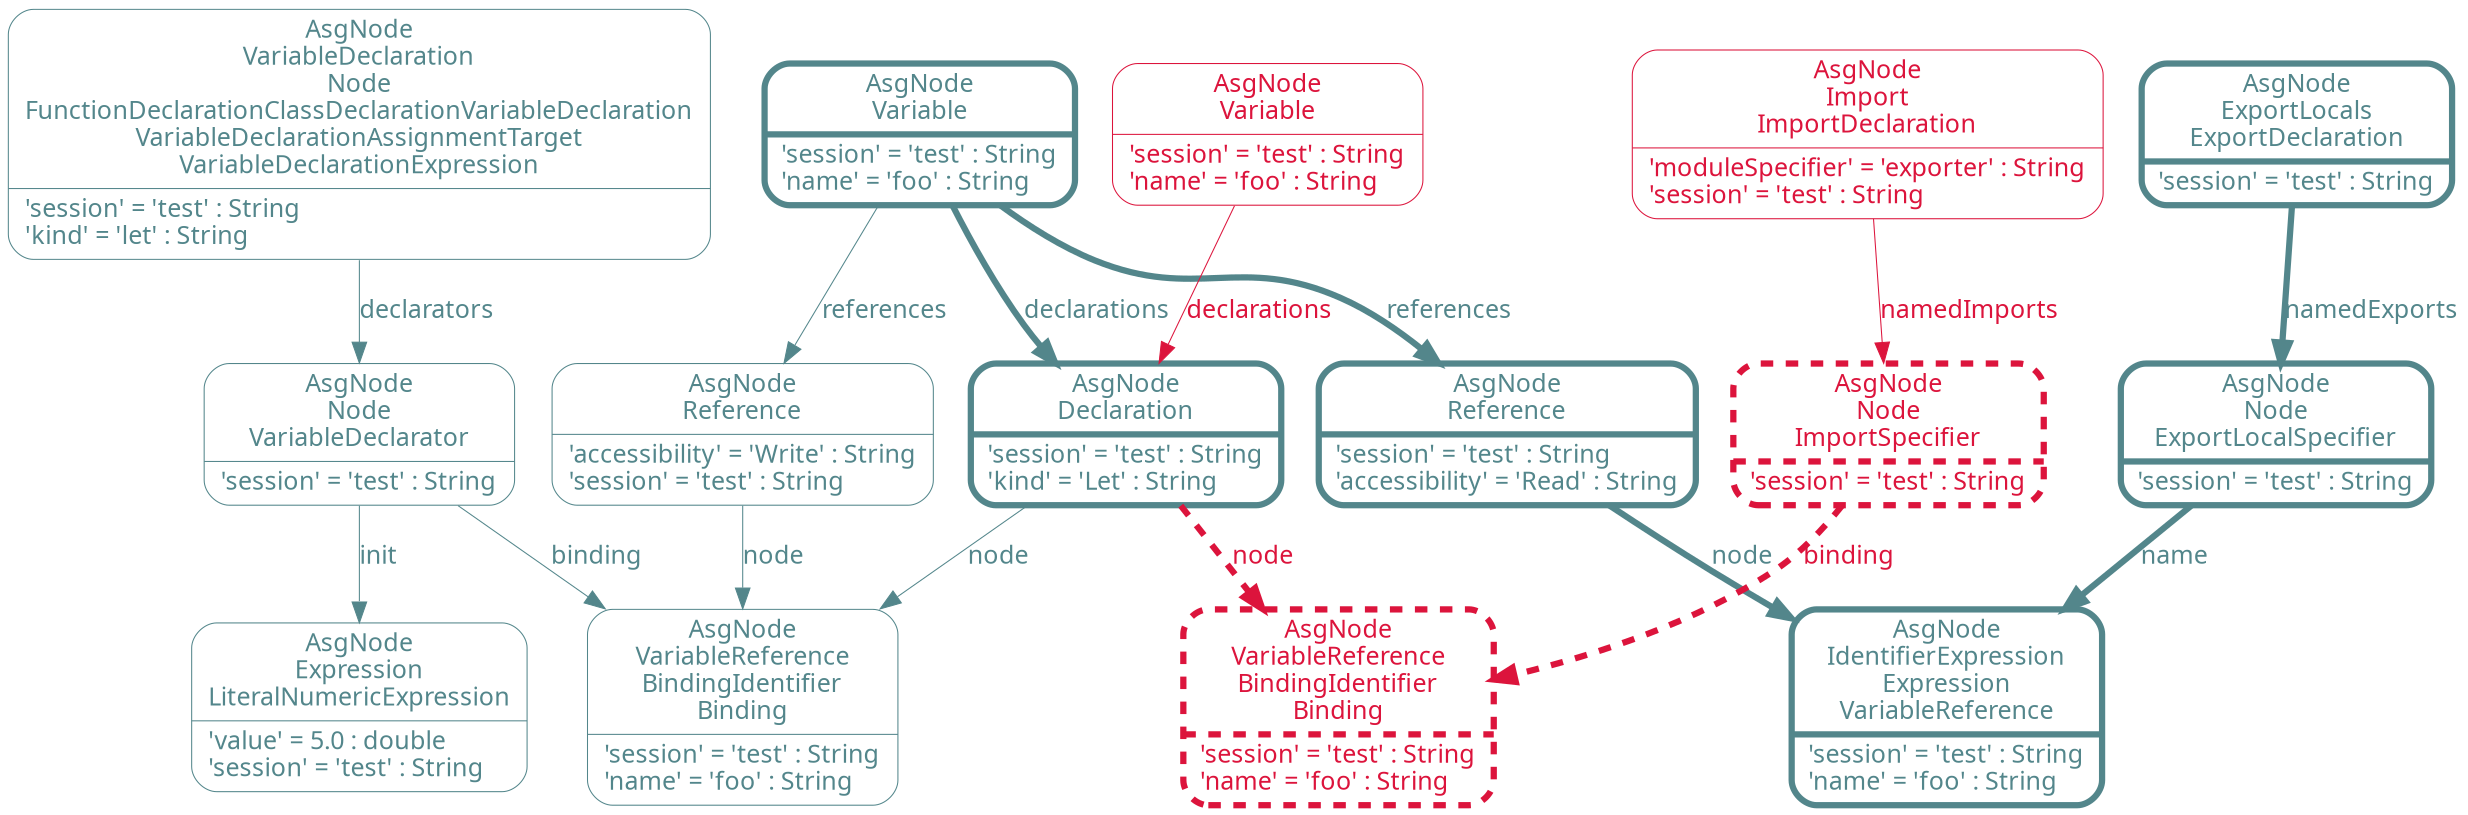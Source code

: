 digraph Neo {
  node [
    fontsize = "12"
    shape = "Mrecord"
    fontname = "Noto Sans"
    penwidth = 0.5
  ]
  edge [
    fontname = "Noto Sans"
    fontsize = "12"
    penwidth = 0.5
  ]
  N18 [
    label = "{AsgNode\nVariableDeclaration\nNode\nFunctionDeclarationClassDeclarationVariableDeclaration\nVariableDeclarationAssignmentTarget\nVariableDeclarationExpression|'session' = 'test' : String\l'kind' = 'let' : String\l}"
    color = "cadetblue4"
    fontcolor = "cadetblue4"
  ]
  N18 -> N41 [
    label = "declarators\n"
    color = "cadetblue4"
    fontcolor = "cadetblue4"
  ]
  N22 [
    label = "{AsgNode\nIdentifierExpression\nExpression\nVariableReference|'session' = 'test' : String\l'name' = 'foo' : String\l}"
    color = "cadetblue4"
    fontcolor = "cadetblue4"
    penwidth = 3
  ]
  N24 [
    label = "{AsgNode\nDeclaration|'session' = 'test' : String\l'kind' = 'Let' : String\l}"
    color = "cadetblue4"
    fontcolor = "cadetblue4"
    penwidth = 3
  ]
  N24 -> N76 [
    label = "node\n"
    color = "crimson"
    fontcolor = "crimson"
    penwidth = 3
    style = "dashed"
  ]
  N24 -> N48 [
    label = "node\n"
    color = "cadetblue4"
    fontcolor = "cadetblue4"
  ]
  N29 [
    label = "{AsgNode\nExportLocals\nExportDeclaration|'session' = 'test' : String\l}"
    color = "cadetblue4"
    fontcolor = "cadetblue4"
    penwidth = 3
  ]
  N29 -> N47 [
    label = "namedExports\n"
    color = "cadetblue4"
    fontcolor = "cadetblue4"
    penwidth = 3
  ]
  N41 [
    label = "{AsgNode\nNode\nVariableDeclarator|'session' = 'test' : String\l}"
    color = "cadetblue4"
    fontcolor = "cadetblue4"
  ]
  N41 -> N44 [
    label = "init\n"
    color = "cadetblue4"
    fontcolor = "cadetblue4"
  ]
  N41 -> N48 [
    label = "binding\n"
    color = "cadetblue4"
    fontcolor = "cadetblue4"
  ]
  N44 [
    label = "{AsgNode\nExpression\nLiteralNumericExpression|'value' = 5.0 : double\l'session' = 'test' : String\l}"
    color = "cadetblue4"
    fontcolor = "cadetblue4"
  ]
  N47 [
    label = "{AsgNode\nNode\nExportLocalSpecifier|'session' = 'test' : String\l}"
    color = "cadetblue4"
    fontcolor = "cadetblue4"
    penwidth = 3
  ]
  N47 -> N22 [
    label = "name\n"
    color = "cadetblue4"
    fontcolor = "cadetblue4"
    penwidth = 3
  ]
  N48 [
    label = "{AsgNode\nVariableReference\nBindingIdentifier\nBinding|'session' = 'test' : String\l'name' = 'foo' : String\l}"
    color = "cadetblue4"
    fontcolor = "cadetblue4"
  ]
  N54 [
    label = "{AsgNode\nReference|'accessibility' = 'Write' : String\l'session' = 'test' : String\l}"
    color = "cadetblue4"
    fontcolor = "cadetblue4"
  ]
  N54 -> N48 [
    label = "node\n"
    color = "cadetblue4"
    fontcolor = "cadetblue4"
  ]
  N62 [
    label = "{AsgNode\nReference|'session' = 'test' : String\l'accessibility' = 'Read' : String\l}"
    color = "cadetblue4"
    fontcolor = "cadetblue4"
    penwidth = 3
  ]
  N62 -> N22 [
    label = "node\n"
    color = "cadetblue4"
    fontcolor = "cadetblue4"
    penwidth = 3
  ]
  N64 [
    label = "{AsgNode\nVariable|'session' = 'test' : String\l'name' = 'foo' : String\l}"
    color = "cadetblue4"
    fontcolor = "cadetblue4"
    penwidth = 3
  ]
  N64 -> N62 [
    label = "references\n"
    color = "cadetblue4"
    fontcolor = "cadetblue4"
    penwidth = 3
  ]
  N64 -> N54 [
    label = "references\n"
    color = "cadetblue4"
    fontcolor = "cadetblue4"
  ]
  N64 -> N24 [
    label = "declarations\n"
    color = "cadetblue4"
    fontcolor = "cadetblue4"
    penwidth = 3
  ]
  N76 [
    label = "{AsgNode\nVariableReference\nBindingIdentifier\nBinding|'session' = 'test' : String\l'name' = 'foo' : String\l}"
    color = "crimson"
    fontcolor = "crimson"
    penwidth = 3
    style = "dashed"
  ]
  N88 [
    label = "{AsgNode\nVariable|'session' = 'test' : String\l'name' = 'foo' : String\l}"
    color = "crimson"
    fontcolor = "crimson"
  ]
  N88 -> N24 [
    label = "declarations\n"
    color = "crimson"
    fontcolor = "crimson"
  ]
  N89 [
    label = "{AsgNode\nImport\nImportDeclaration|'moduleSpecifier' = 'exporter' : String\l'session' = 'test' : String\l}"
    color = "crimson"
    fontcolor = "crimson"
  ]
  N89 -> N96 [
    label = "namedImports\n"
    color = "crimson"
    fontcolor = "crimson"
  ]
  N96 [
    label = "{AsgNode\nNode\nImportSpecifier|'session' = 'test' : String\l}"
    color = "crimson"
    fontcolor = "crimson"
    penwidth = 3
    style = "dashed"
  ]
  N96 -> N76 [
    label = "binding\n"
    color = "crimson"
    fontcolor = "crimson"
    penwidth = 3
    style = "dashed"
  ]
}
